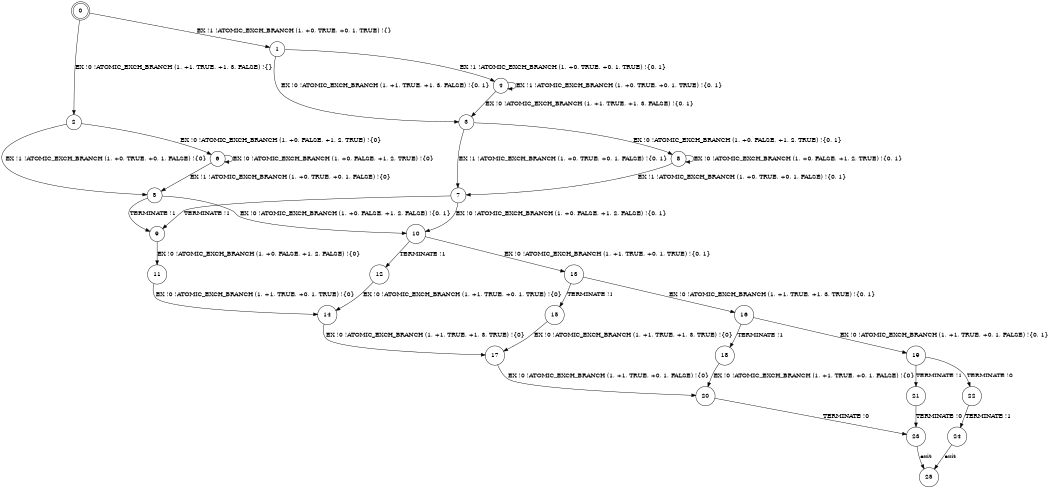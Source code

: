 digraph BCG {
size = "7, 10.5";
center = TRUE;
node [shape = circle];
0 [peripheries = 2];
0 -> 1 [label = "EX !1 !ATOMIC_EXCH_BRANCH (1, +0, TRUE, +0, 1, TRUE) !{}"];
0 -> 2 [label = "EX !0 !ATOMIC_EXCH_BRANCH (1, +1, TRUE, +1, 3, FALSE) !{}"];
1 -> 3 [label = "EX !0 !ATOMIC_EXCH_BRANCH (1, +1, TRUE, +1, 3, FALSE) !{0, 1}"];
1 -> 4 [label = "EX !1 !ATOMIC_EXCH_BRANCH (1, +0, TRUE, +0, 1, TRUE) !{0, 1}"];
2 -> 5 [label = "EX !1 !ATOMIC_EXCH_BRANCH (1, +0, TRUE, +0, 1, FALSE) !{0}"];
2 -> 6 [label = "EX !0 !ATOMIC_EXCH_BRANCH (1, +0, FALSE, +1, 2, TRUE) !{0}"];
3 -> 7 [label = "EX !1 !ATOMIC_EXCH_BRANCH (1, +0, TRUE, +0, 1, FALSE) !{0, 1}"];
3 -> 8 [label = "EX !0 !ATOMIC_EXCH_BRANCH (1, +0, FALSE, +1, 2, TRUE) !{0, 1}"];
4 -> 3 [label = "EX !0 !ATOMIC_EXCH_BRANCH (1, +1, TRUE, +1, 3, FALSE) !{0, 1}"];
4 -> 4 [label = "EX !1 !ATOMIC_EXCH_BRANCH (1, +0, TRUE, +0, 1, TRUE) !{0, 1}"];
5 -> 9 [label = "TERMINATE !1"];
5 -> 10 [label = "EX !0 !ATOMIC_EXCH_BRANCH (1, +0, FALSE, +1, 2, FALSE) !{0, 1}"];
6 -> 5 [label = "EX !1 !ATOMIC_EXCH_BRANCH (1, +0, TRUE, +0, 1, FALSE) !{0}"];
6 -> 6 [label = "EX !0 !ATOMIC_EXCH_BRANCH (1, +0, FALSE, +1, 2, TRUE) !{0}"];
7 -> 9 [label = "TERMINATE !1"];
7 -> 10 [label = "EX !0 !ATOMIC_EXCH_BRANCH (1, +0, FALSE, +1, 2, FALSE) !{0, 1}"];
8 -> 7 [label = "EX !1 !ATOMIC_EXCH_BRANCH (1, +0, TRUE, +0, 1, FALSE) !{0, 1}"];
8 -> 8 [label = "EX !0 !ATOMIC_EXCH_BRANCH (1, +0, FALSE, +1, 2, TRUE) !{0, 1}"];
9 -> 11 [label = "EX !0 !ATOMIC_EXCH_BRANCH (1, +0, FALSE, +1, 2, FALSE) !{0}"];
10 -> 12 [label = "TERMINATE !1"];
10 -> 13 [label = "EX !0 !ATOMIC_EXCH_BRANCH (1, +1, TRUE, +0, 1, TRUE) !{0, 1}"];
11 -> 14 [label = "EX !0 !ATOMIC_EXCH_BRANCH (1, +1, TRUE, +0, 1, TRUE) !{0}"];
12 -> 14 [label = "EX !0 !ATOMIC_EXCH_BRANCH (1, +1, TRUE, +0, 1, TRUE) !{0}"];
13 -> 15 [label = "TERMINATE !1"];
13 -> 16 [label = "EX !0 !ATOMIC_EXCH_BRANCH (1, +1, TRUE, +1, 3, TRUE) !{0, 1}"];
14 -> 17 [label = "EX !0 !ATOMIC_EXCH_BRANCH (1, +1, TRUE, +1, 3, TRUE) !{0}"];
15 -> 17 [label = "EX !0 !ATOMIC_EXCH_BRANCH (1, +1, TRUE, +1, 3, TRUE) !{0}"];
16 -> 18 [label = "TERMINATE !1"];
16 -> 19 [label = "EX !0 !ATOMIC_EXCH_BRANCH (1, +1, TRUE, +0, 1, FALSE) !{0, 1}"];
17 -> 20 [label = "EX !0 !ATOMIC_EXCH_BRANCH (1, +1, TRUE, +0, 1, FALSE) !{0}"];
18 -> 20 [label = "EX !0 !ATOMIC_EXCH_BRANCH (1, +1, TRUE, +0, 1, FALSE) !{0}"];
19 -> 21 [label = "TERMINATE !1"];
19 -> 22 [label = "TERMINATE !0"];
20 -> 23 [label = "TERMINATE !0"];
21 -> 23 [label = "TERMINATE !0"];
22 -> 24 [label = "TERMINATE !1"];
23 -> 25 [label = "exit"];
24 -> 25 [label = "exit"];
}

